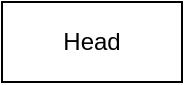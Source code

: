<mxfile version="21.6.8" type="github">
  <diagram name="第 1 页" id="KOBCD-L_KueGaR97EV3R">
    <mxGraphModel dx="1221" dy="743" grid="1" gridSize="10" guides="1" tooltips="1" connect="1" arrows="1" fold="1" page="1" pageScale="1" pageWidth="827" pageHeight="1169" math="0" shadow="0">
      <root>
        <mxCell id="0" />
        <mxCell id="1" parent="0" />
        <mxCell id="GkL3AjHemEdyZRR-p_0v-1" value="Head" style="rounded=0;whiteSpace=wrap;html=1;" vertex="1" parent="1">
          <mxGeometry x="50" y="530" width="90" height="40" as="geometry" />
        </mxCell>
      </root>
    </mxGraphModel>
  </diagram>
</mxfile>
